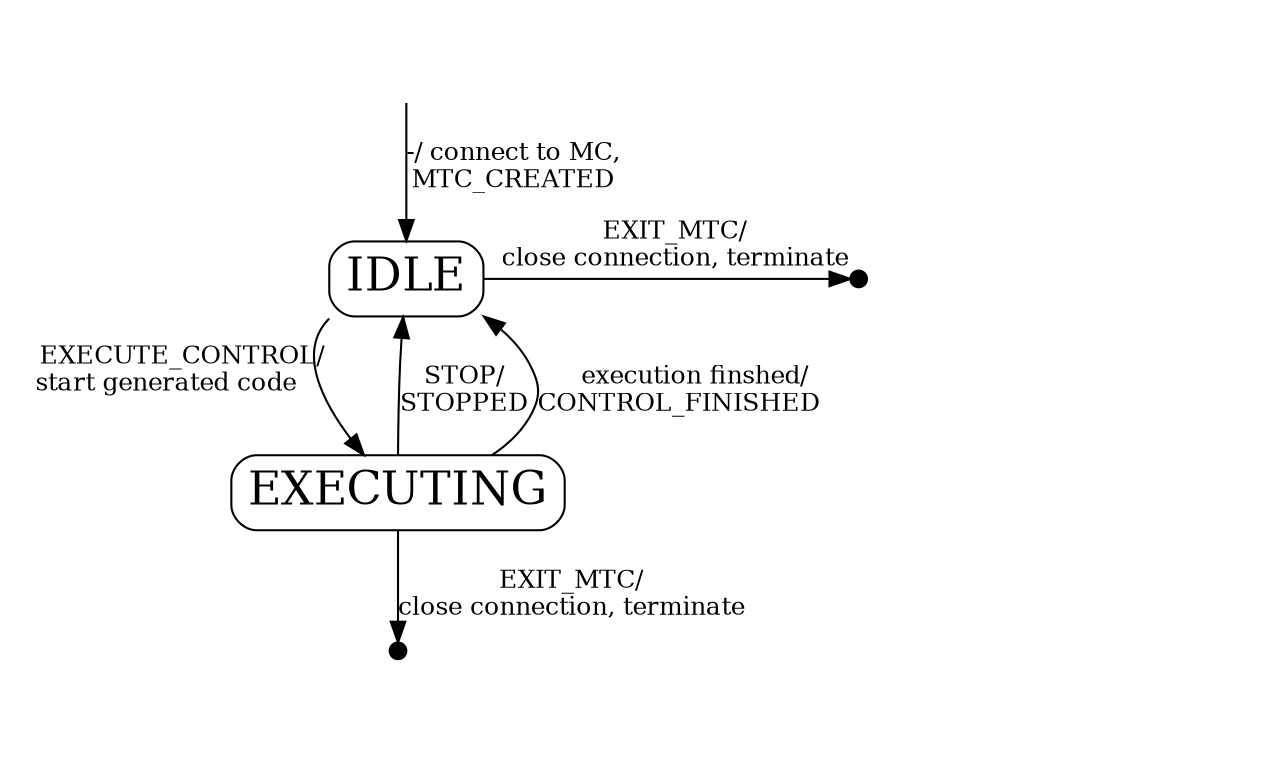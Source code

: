 /******************************************************************************
 * Copyright (c) 2000-2020 Ericsson Telecom AB
 * All rights reserved. This program and the accompanying materials
 * are made available under the terms of the Eclipse Public License v2.0
 * which accompanies this distribution, and is available at
 * https://www.eclipse.org/org/documents/epl-2.0/EPL-2.0.html
 *
 * Contributors:
 *   Ujhelyi, Gergo
 *
 ******************************************************************************/
digraph state_mach_mtc {
    //states
    node [fontsize = 22];

    //start state (invisible)
    START [style = invis];
    //ending states (invisible)
    IDLE_END [style = invis];
    EXECUTING_END [style = invis];

    

    // transient states     
    node[shape = box, style = rounded];
    IDLE;
    EXECUTING;

    {rank=same; IDLE_END, IDLE };

    //Edge
    edge [fontsize = 12];

    //edges to idle
    START -> IDLE [arrowtail="dot", label = "-/ connect to MC,\nMTC_CREATED"];
    EXECUTING -> IDLE [dir = backward, label = "STOP/\nSTOPPED"];
    EXECUTING -> IDLE [dir = backward, label = "    execution finshed/\nCONTROL_FINISHED"];

    //egde to idle end
    IDLE -> IDLE_END [arrowhead = dotnormal, label = "EXIT_MTC/\nclose connection, terminate"];

    //edge to executing
    IDLE:sw -> EXECUTING [dir = forward, xlabel = "    EXECUTE_CONTROL/\nstart generated code"];

    //edge to executing end
    EXECUTING -> EXECUTING_END [arrowhead = dotnormal, label = "EXIT_MTC/\nclose connection, terminate"]

}